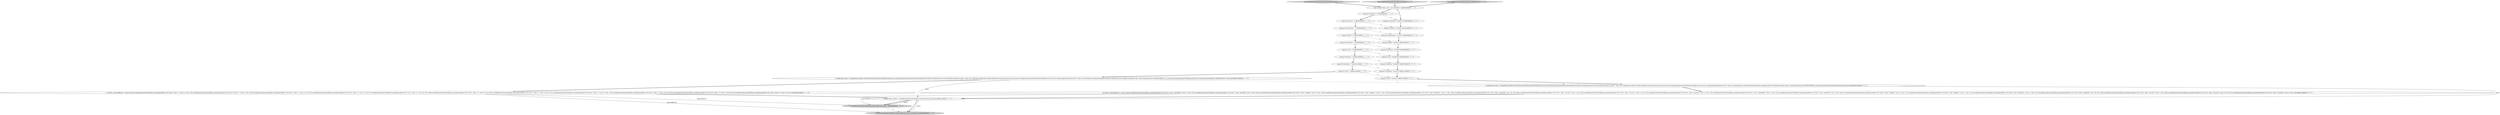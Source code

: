 digraph {
6 [style = filled, label = "testGroupByWithLookupAndLimitAndSortByDimsFirst['1', '0', '0']", fillcolor = lightgray, shape = diamond image = "AAA0AAABBB1BBB"];
12 [style = filled, label = "GroupByQuery query = GroupByQuery.builder().setDataSource(QueryRunnerTestHelper.dataSource).setQuerySegmentSpec(QueryRunnerTestHelper.firstToThird).setDimensions(new ExtractionDimensionSpec(\"quality\",\"alias\",new LookupExtractionFn(new MapLookupExtractor(map,false),false,null,false,false))).setAggregatorSpecs(QueryRunnerTestHelper.rowsCount,new LongSumAggregatorFactory(\"idx\",\"index\")).setLimitSpec(new DefaultLimitSpec(Collections.singletonList(new OrderByColumnSpec(\"alias\",null,StringComparators.ALPHANUMERIC)),11)).setGranularity(QueryRunnerTestHelper.dayGran).setContext(ImmutableMap.of(\"sortByDimsFirst\",true)).build()@@@13@@@['1', '1', '0']", fillcolor = white, shape = ellipse image = "AAA0AAABBB1BBB"];
9 [style = filled, label = "map.put(\"business\",\"8\")@@@5@@@['1', '1', '0']", fillcolor = white, shape = ellipse image = "AAA0AAABBB1BBB"];
24 [style = filled, label = "map.put(\"automotive\",\"health105\")@@@4@@@['0', '0', '1']", fillcolor = white, shape = ellipse image = "AAA0AAABBB3BBB"];
20 [style = filled, label = "map.put(\"premium\",\"health999\")@@@10@@@['0', '0', '1']", fillcolor = white, shape = ellipse image = "AAA0AAABBB3BBB"];
25 [style = filled, label = "map.put(\"news\",\"health0000\")@@@9@@@['0', '0', '1']", fillcolor = white, shape = ellipse image = "AAA0AAABBB3BBB"];
21 [style = filled, label = "testGroupByWithAlphaNumericDimensionOrder['0', '0', '1']", fillcolor = lightgray, shape = diamond image = "AAA0AAABBB3BBB"];
16 [style = filled, label = "TestHelper.assertExpectedObjects(expectedResults,results,\"lookup-limit\")@@@16@@@['0', '1', '0']", fillcolor = lightgray, shape = ellipse image = "AAA1AAABBB2BBB"];
22 [style = filled, label = "map.put(\"business\",\"health20\")@@@5@@@['0', '0', '1']", fillcolor = white, shape = ellipse image = "AAA0AAABBB3BBB"];
1 [style = filled, label = "List<Row> expectedResults = Arrays.asList(GroupByQueryRunnerTestHelper.createExpectedRow(\"2011-04-01\",\"alias\",\"1\",\"rows\",1L,\"idx\",119L),GroupByQueryRunnerTestHelper.createExpectedRow(\"2011-04-02\",\"alias\",\"1\",\"rows\",1L,\"idx\",126L),GroupByQueryRunnerTestHelper.createExpectedRow(\"2011-04-01\",\"alias\",\"2\",\"rows\",1L,\"idx\",78L),GroupByQueryRunnerTestHelper.createExpectedRow(\"2011-04-02\",\"alias\",\"2\",\"rows\",1L,\"idx\",97L),GroupByQueryRunnerTestHelper.createExpectedRow(\"2011-04-01\",\"alias\",\"3\",\"rows\",3L,\"idx\",2900L),GroupByQueryRunnerTestHelper.createExpectedRow(\"2011-04-02\",\"alias\",\"3\",\"rows\",3L,\"idx\",2505L),GroupByQueryRunnerTestHelper.createExpectedRow(\"2011-04-01\",\"alias\",\"4\",\"rows\",1L,\"idx\",121L),GroupByQueryRunnerTestHelper.createExpectedRow(\"2011-04-02\",\"alias\",\"4\",\"rows\",1L,\"idx\",114L),GroupByQueryRunnerTestHelper.createExpectedRow(\"2011-04-01\",\"alias\",\"5\",\"rows\",3L,\"idx\",2870L),GroupByQueryRunnerTestHelper.createExpectedRow(\"2011-04-02\",\"alias\",\"5\",\"rows\",3L,\"idx\",2447L),GroupByQueryRunnerTestHelper.createExpectedRow(\"2011-04-01\",\"alias\",\"6\",\"rows\",1L,\"idx\",120L))@@@14@@@['1', '1', '0']", fillcolor = white, shape = ellipse image = "AAA0AAABBB1BBB"];
10 [style = filled, label = "map.put(\"automotive\",\"9\")@@@4@@@['1', '1', '0']", fillcolor = white, shape = ellipse image = "AAA0AAABBB1BBB"];
14 [style = filled, label = "map.put(\"entertainment\",\"7\")@@@6@@@['1', '1', '0']", fillcolor = white, shape = ellipse image = "AAA0AAABBB1BBB"];
15 [style = filled, label = "testGroupByWithLookupAndLimitAndSortByDimsFirst['0', '1', '0']", fillcolor = lightgray, shape = diamond image = "AAA0AAABBB2BBB"];
28 [style = filled, label = "GroupByQuery query = GroupByQuery.builder().setDataSource(QueryRunnerTestHelper.dataSource).setQuerySegmentSpec(QueryRunnerTestHelper.firstToThird).setDimensions(new ExtractionDimensionSpec(\"quality\",\"alias\",new LookupExtractionFn(new MapLookupExtractor(map,false),false,null,false,false))).setAggregatorSpecs(QueryRunnerTestHelper.rowsCount,new LongSumAggregatorFactory(\"idx\",\"index\")).setLimitSpec(new DefaultLimitSpec(Collections.singletonList(new OrderByColumnSpec(\"alias\",null,StringComparators.ALPHANUMERIC)),null)).setGranularity(QueryRunnerTestHelper.dayGran).build()@@@13@@@['0', '0', '1']", fillcolor = white, shape = ellipse image = "AAA0AAABBB3BBB"];
18 [style = filled, label = "List<Row> expectedResults = Arrays.asList(GroupByQueryRunnerTestHelper.createExpectedRow(\"2011-04-01\",\"alias\",\"health0000\",\"rows\",1L,\"idx\",121L),GroupByQueryRunnerTestHelper.createExpectedRow(\"2011-04-01\",\"alias\",\"health09\",\"rows\",3L,\"idx\",2870L),GroupByQueryRunnerTestHelper.createExpectedRow(\"2011-04-01\",\"alias\",\"health20\",\"rows\",1L,\"idx\",118L),GroupByQueryRunnerTestHelper.createExpectedRow(\"2011-04-01\",\"alias\",\"health55\",\"rows\",1L,\"idx\",120L),GroupByQueryRunnerTestHelper.createExpectedRow(\"2011-04-01\",\"alias\",\"health105\",\"rows\",1L,\"idx\",135L),GroupByQueryRunnerTestHelper.createExpectedRow(\"2011-04-01\",\"alias\",\"health999\",\"rows\",3L,\"idx\",2900L),GroupByQueryRunnerTestHelper.createExpectedRow(\"2011-04-01\",\"alias\",\"travel47\",\"rows\",1L,\"idx\",158L),GroupByQueryRunnerTestHelper.createExpectedRow(\"2011-04-01\",\"alias\",\"travel123\",\"rows\",1L,\"idx\",78L),GroupByQueryRunnerTestHelper.createExpectedRow(\"2011-04-01\",\"alias\",\"travel555\",\"rows\",1L,\"idx\",119L),GroupByQueryRunnerTestHelper.createExpectedRow(\"2011-04-02\",\"alias\",\"health0000\",\"rows\",1L,\"idx\",114L),GroupByQueryRunnerTestHelper.createExpectedRow(\"2011-04-02\",\"alias\",\"health09\",\"rows\",3L,\"idx\",2447L),GroupByQueryRunnerTestHelper.createExpectedRow(\"2011-04-02\",\"alias\",\"health20\",\"rows\",1L,\"idx\",112L),GroupByQueryRunnerTestHelper.createExpectedRow(\"2011-04-02\",\"alias\",\"health55\",\"rows\",1L,\"idx\",113L),GroupByQueryRunnerTestHelper.createExpectedRow(\"2011-04-02\",\"alias\",\"health105\",\"rows\",1L,\"idx\",147L),GroupByQueryRunnerTestHelper.createExpectedRow(\"2011-04-02\",\"alias\",\"health999\",\"rows\",3L,\"idx\",2505L),GroupByQueryRunnerTestHelper.createExpectedRow(\"2011-04-02\",\"alias\",\"travel47\",\"rows\",1L,\"idx\",166L),GroupByQueryRunnerTestHelper.createExpectedRow(\"2011-04-02\",\"alias\",\"travel123\",\"rows\",1L,\"idx\",97L),GroupByQueryRunnerTestHelper.createExpectedRow(\"2011-04-02\",\"alias\",\"travel555\",\"rows\",1L,\"idx\",126L))@@@14@@@['0', '0', '1']", fillcolor = white, shape = ellipse image = "AAA0AAABBB3BBB"];
27 [style = filled, label = "map.put(\"health\",\"health55\")@@@7@@@['0', '0', '1']", fillcolor = white, shape = ellipse image = "AAA0AAABBB3BBB"];
13 [style = filled, label = "map.put(\"mezzanine\",\"5\")@@@8@@@['1', '1', '0']", fillcolor = white, shape = ellipse image = "AAA0AAABBB1BBB"];
19 [style = filled, label = "map.put(\"entertainment\",\"travel47\")@@@6@@@['0', '0', '1']", fillcolor = white, shape = ellipse image = "AAA0AAABBB3BBB"];
7 [style = filled, label = "Iterable<Row> results = GroupByQueryRunnerTestHelper.runQuery(factory,runner,query)@@@15@@@['1', '1', '1']", fillcolor = white, shape = ellipse image = "AAA0AAABBB1BBB"];
23 [style = filled, label = "map.put(\"mezzanine\",\"health09\")@@@8@@@['0', '0', '1']", fillcolor = white, shape = ellipse image = "AAA0AAABBB3BBB"];
5 [style = filled, label = "map.put(\"premium\",\"3\")@@@10@@@['1', '1', '0']", fillcolor = white, shape = ellipse image = "AAA0AAABBB1BBB"];
11 [style = filled, label = "TestHelper.assertExpectedObjects(expectedResults,results,\"\")@@@16@@@['1', '0', '1']", fillcolor = lightgray, shape = ellipse image = "AAA0AAABBB1BBB"];
17 [style = filled, label = "map.put(\"travel\",\"travel555\")@@@12@@@['0', '0', '1']", fillcolor = white, shape = ellipse image = "AAA0AAABBB3BBB"];
8 [style = filled, label = "map.put(\"health\",\"6\")@@@7@@@['1', '1', '0']", fillcolor = white, shape = ellipse image = "AAA0AAABBB1BBB"];
3 [style = filled, label = "map.put(\"travel\",\"1\")@@@12@@@['1', '1', '0']", fillcolor = white, shape = ellipse image = "AAA0AAABBB1BBB"];
4 [style = filled, label = "Map<String,String> map = new HashMap<>()@@@3@@@['1', '1', '1']", fillcolor = white, shape = ellipse image = "AAA0AAABBB1BBB"];
0 [style = filled, label = "map.put(\"technology\",\"2\")@@@11@@@['1', '1', '0']", fillcolor = white, shape = ellipse image = "AAA0AAABBB1BBB"];
26 [style = filled, label = "map.put(\"technology\",\"travel123\")@@@11@@@['0', '0', '1']", fillcolor = white, shape = ellipse image = "AAA0AAABBB3BBB"];
2 [style = filled, label = "map.put(\"news\",\"4\")@@@9@@@['1', '1', '0']", fillcolor = white, shape = ellipse image = "AAA0AAABBB1BBB"];
9->22 [style = dashed, label="0"];
22->19 [style = bold, label=""];
26->17 [style = bold, label=""];
23->25 [style = bold, label=""];
1->16 [style = solid, label="expectedResults"];
0->26 [style = dashed, label="0"];
3->17 [style = dashed, label="0"];
6->4 [style = bold, label=""];
2->25 [style = dashed, label="0"];
12->28 [style = dashed, label="0"];
18->11 [style = solid, label="expectedResults"];
2->5 [style = bold, label=""];
10->9 [style = bold, label=""];
25->20 [style = bold, label=""];
7->16 [style = bold, label=""];
15->4 [style = bold, label=""];
12->1 [style = bold, label=""];
27->23 [style = bold, label=""];
0->3 [style = bold, label=""];
7->11 [style = bold, label=""];
12->7 [style = solid, label="query"];
8->27 [style = dashed, label="0"];
7->16 [style = solid, label="results"];
24->22 [style = bold, label=""];
19->27 [style = bold, label=""];
13->23 [style = dashed, label="0"];
4->24 [style = bold, label=""];
5->0 [style = bold, label=""];
10->24 [style = dashed, label="0"];
14->19 [style = dashed, label="0"];
28->7 [style = solid, label="query"];
3->12 [style = bold, label=""];
11->16 [style = dashed, label="0"];
5->20 [style = dashed, label="0"];
14->8 [style = bold, label=""];
8->13 [style = bold, label=""];
17->28 [style = bold, label=""];
28->18 [style = bold, label=""];
9->14 [style = bold, label=""];
4->10 [style = bold, label=""];
1->7 [style = bold, label=""];
13->2 [style = bold, label=""];
21->4 [style = bold, label=""];
20->26 [style = bold, label=""];
1->11 [style = solid, label="expectedResults"];
7->11 [style = solid, label="results"];
18->7 [style = bold, label=""];
}
